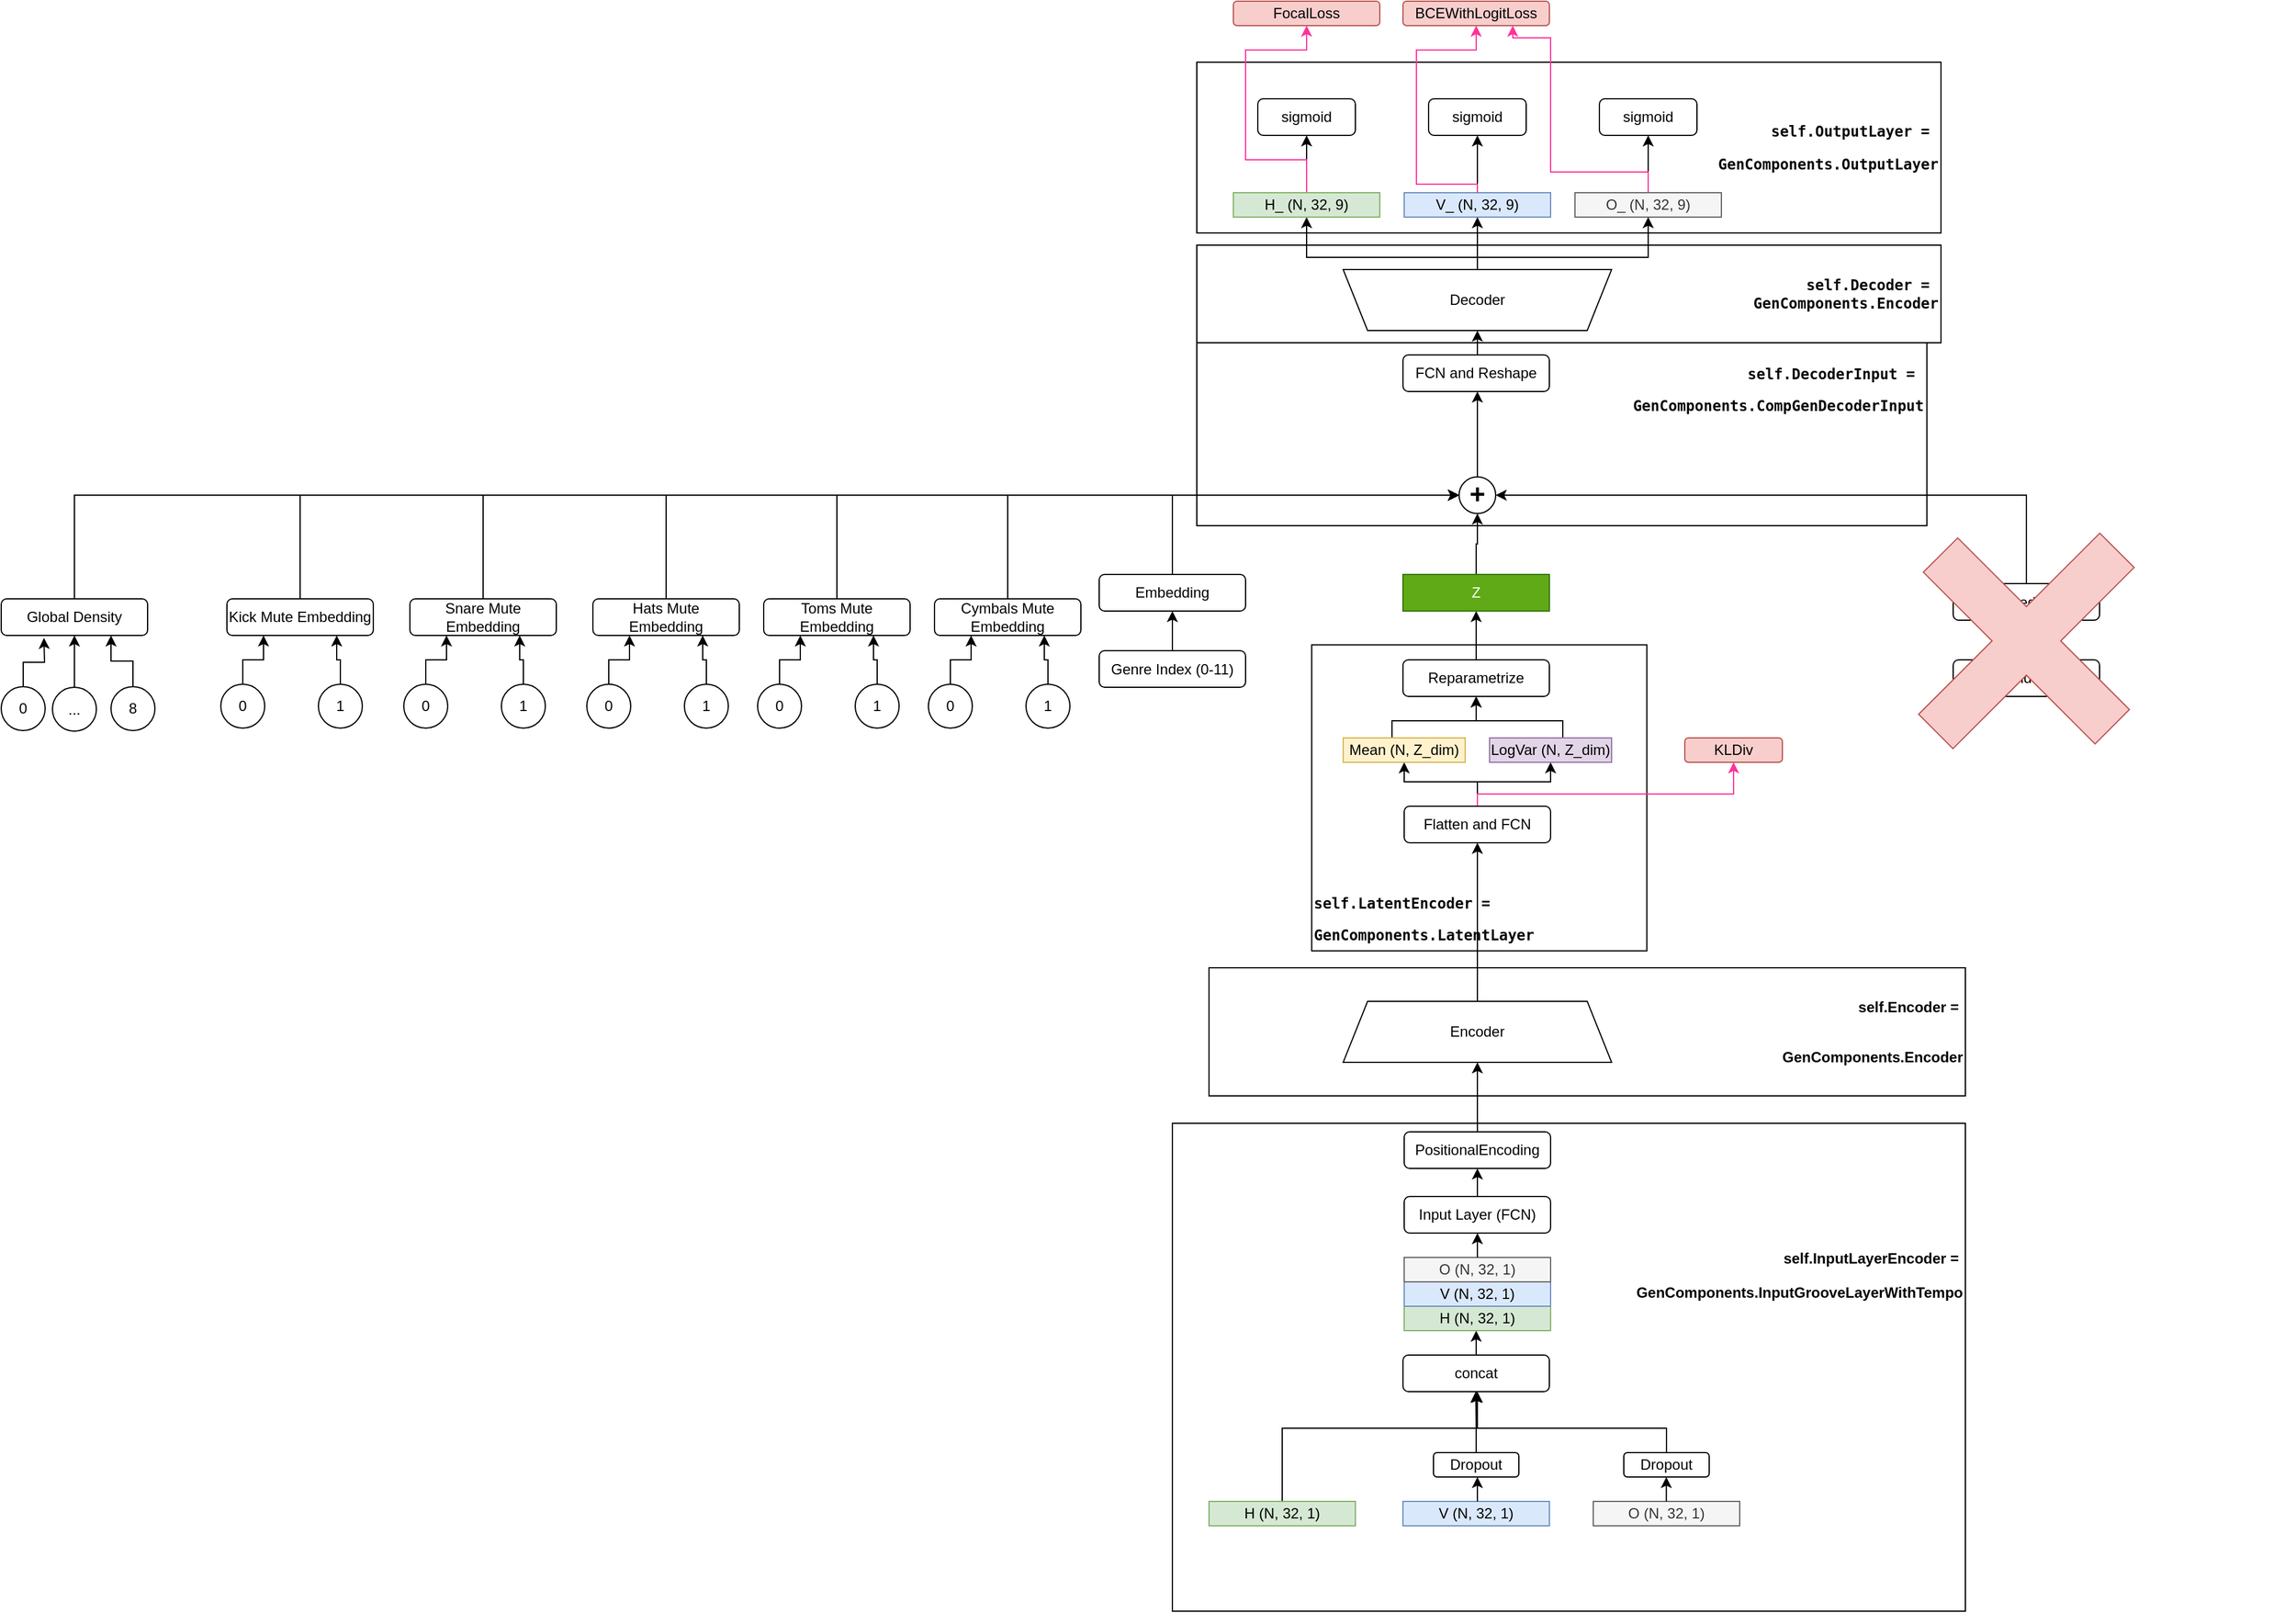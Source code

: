 <mxfile version="21.6.1" type="device">
  <diagram name="Page-1" id="NQa1cD9yoGFF-2M4kGZS">
    <mxGraphModel dx="2284" dy="1905" grid="1" gridSize="10" guides="1" tooltips="1" connect="1" arrows="1" fold="1" page="1" pageScale="1" pageWidth="850" pageHeight="1100" math="0" shadow="0">
      <root>
        <mxCell id="0" />
        <mxCell id="1" parent="0" />
        <mxCell id="DQ1VLmd9Tk6c67iTof-k-62" value="&lt;pre style=&quot;border-color: var(--border-color); color: rgb(8, 8, 8); font-style: normal; font-variant-ligatures: normal; font-variant-caps: normal; font-weight: 700; letter-spacing: normal; orphans: 2; text-indent: 0px; text-transform: none; widows: 2; word-spacing: 0px; -webkit-text-stroke-width: 0px; background-color: rgb(255, 255, 255); text-decoration-thickness: initial; text-decoration-style: initial; text-decoration-color: initial; font-family: &amp;quot;JetBrains Mono&amp;quot;, monospace;&quot;&gt;&lt;div style=&quot;&quot;&gt;&lt;pre style=&quot;font-family: &amp;quot;JetBrains Mono&amp;quot;, monospace;&quot;&gt;&lt;font style=&quot;font-size: 12px;&quot;&gt;self.Decoder = &lt;br&gt;GenComponents.Encoder&lt;/font&gt;&lt;/pre&gt;&lt;/div&gt;&lt;/pre&gt;" style="rounded=0;whiteSpace=wrap;html=1;container=0;align=right;" parent="1" vertex="1">
          <mxGeometry x="660" y="190" width="610" height="80" as="geometry" />
        </mxCell>
        <mxCell id="DQ1VLmd9Tk6c67iTof-k-55" value="" style="group" parent="1" vertex="1" connectable="0">
          <mxGeometry x="660" y="270" width="610" height="150" as="geometry" />
        </mxCell>
        <mxCell id="DQ1VLmd9Tk6c67iTof-k-52" value="&lt;pre style=&quot;border-color: var(--border-color); color: rgb(8, 8, 8); font-size: 22px; font-weight: 700; background-color: rgb(255, 255, 255); font-family: &amp;quot;JetBrains Mono&amp;quot;, monospace;&quot;&gt;&lt;div style=&quot;&quot;&gt;&lt;span style=&quot;font-size: 12px; white-space: normal;&quot;&gt;self.DecoderInput =&amp;nbsp;&lt;/span&gt;&lt;/div&gt;&lt;font style=&quot;border-color: var(--border-color); font-size: 12px;&quot;&gt;GenComponents.CompGenDecoderInput&lt;br&gt;&lt;br&gt;&lt;br&gt;&lt;br&gt;&lt;/font&gt;&lt;/pre&gt;" style="rounded=0;whiteSpace=wrap;html=1;container=0;align=right;" parent="DQ1VLmd9Tk6c67iTof-k-55" vertex="1">
          <mxGeometry width="598.43" height="150" as="geometry" />
        </mxCell>
        <mxCell id="DQ1VLmd9Tk6c67iTof-k-64" value="&lt;pre style=&quot;border-color: var(--border-color); color: rgb(8, 8, 8); font-style: normal; font-variant-ligatures: normal; font-variant-caps: normal; font-weight: 700; letter-spacing: normal; orphans: 2; text-indent: 0px; text-transform: none; widows: 2; word-spacing: 0px; -webkit-text-stroke-width: 0px; background-color: rgb(255, 255, 255); text-decoration-thickness: initial; text-decoration-style: initial; text-decoration-color: initial; font-family: &amp;quot;JetBrains Mono&amp;quot;, monospace;&quot;&gt;&lt;div style=&quot;&quot;&gt;&lt;pre style=&quot;font-family: &amp;quot;JetBrains Mono&amp;quot;, monospace;&quot;&gt;&lt;div&gt;&lt;pre style=&quot;font-family: &amp;quot;JetBrains Mono&amp;quot;, monospace;&quot;&gt;self.OutputLayer = &lt;/pre&gt;&lt;pre style=&quot;font-family: &amp;quot;JetBrains Mono&amp;quot;, monospace;&quot;&gt;GenComponents.OutputLayer&lt;/pre&gt;&lt;/div&gt;&lt;/pre&gt;&lt;/div&gt;&lt;/pre&gt;" style="rounded=0;whiteSpace=wrap;html=1;container=0;align=right;" parent="DQ1VLmd9Tk6c67iTof-k-55" vertex="1">
          <mxGeometry y="-230" width="610" height="140" as="geometry" />
        </mxCell>
        <mxCell id="9NLI2FXHOWeacPtvEP_5-5" style="edgeStyle=orthogonalEdgeStyle;rounded=0;orthogonalLoop=1;jettySize=auto;html=1;" parent="DQ1VLmd9Tk6c67iTof-k-55" source="9NLI2FXHOWeacPtvEP_5-2" edge="1">
          <mxGeometry relative="1" as="geometry">
            <mxPoint x="230" y="40.0" as="targetPoint" />
          </mxGeometry>
        </mxCell>
        <mxCell id="9NLI2FXHOWeacPtvEP_5-2" value="&lt;font style=&quot;font-size: 22px;&quot;&gt;&lt;b&gt;+&lt;/b&gt;&lt;/font&gt;" style="ellipse;whiteSpace=wrap;html=1;aspect=fixed;" parent="DQ1VLmd9Tk6c67iTof-k-55" vertex="1">
          <mxGeometry x="215" y="110" width="30" height="30" as="geometry" />
        </mxCell>
        <mxCell id="DQ1VLmd9Tk6c67iTof-k-49" value="" style="group" parent="1" vertex="1" connectable="0">
          <mxGeometry x="754.2" y="570" width="305.8" height="230" as="geometry" />
        </mxCell>
        <mxCell id="DQ1VLmd9Tk6c67iTof-k-47" value="" style="group" parent="DQ1VLmd9Tk6c67iTof-k-49" vertex="1" connectable="0">
          <mxGeometry y="-52.273" width="280.0" height="250.909" as="geometry" />
        </mxCell>
        <mxCell id="DQ1VLmd9Tk6c67iTof-k-44" value="&lt;pre style=&quot;border-color: var(--border-color); color: rgb(8, 8, 8); font-size: 22px; font-weight: 700; background-color: rgb(255, 255, 255); font-family: &amp;quot;JetBrains Mono&amp;quot;, monospace;&quot;&gt;&lt;font style=&quot;border-color: var(--border-color); font-size: 12px;&quot;&gt;&lt;br&gt;&lt;/font&gt;&lt;/pre&gt;&lt;pre style=&quot;border-color: var(--border-color); color: rgb(8, 8, 8); font-size: 22px; font-weight: 700; background-color: rgb(255, 255, 255); font-family: &amp;quot;JetBrains Mono&amp;quot;, monospace;&quot;&gt;&lt;font style=&quot;border-color: var(--border-color); font-size: 12px;&quot;&gt;&lt;br&gt;&lt;/font&gt;&lt;/pre&gt;&lt;pre style=&quot;border-color: var(--border-color); color: rgb(8, 8, 8); font-size: 22px; font-weight: 700; background-color: rgb(255, 255, 255); font-family: &amp;quot;JetBrains Mono&amp;quot;, monospace;&quot;&gt;&lt;font style=&quot;border-color: var(--border-color); font-size: 12px;&quot;&gt;&lt;br&gt;&lt;/font&gt;&lt;/pre&gt;&lt;pre style=&quot;border-color: var(--border-color); color: rgb(8, 8, 8); font-size: 22px; font-weight: 700; background-color: rgb(255, 255, 255); font-family: &amp;quot;JetBrains Mono&amp;quot;, monospace;&quot;&gt;&lt;font style=&quot;border-color: var(--border-color); font-size: 12px;&quot;&gt;&lt;br&gt;&lt;/font&gt;&lt;/pre&gt;&lt;pre style=&quot;border-color: var(--border-color); color: rgb(8, 8, 8); font-size: 22px; font-weight: 700; background-color: rgb(255, 255, 255); font-family: &amp;quot;JetBrains Mono&amp;quot;, monospace;&quot;&gt;&lt;font style=&quot;border-color: var(--border-color); font-size: 12px;&quot;&gt;self.LatentEncoder = &lt;br style=&quot;border-color: var(--border-color);&quot;&gt;GenComponents.LatentLayer&lt;/font&gt;&lt;/pre&gt;" style="rounded=0;whiteSpace=wrap;html=1;container=0;align=left;" parent="DQ1VLmd9Tk6c67iTof-k-47" vertex="1">
          <mxGeometry width="274.689" height="250.909" as="geometry" />
        </mxCell>
        <mxCell id="DQ1VLmd9Tk6c67iTof-k-18" value="" style="group" parent="1" vertex="1" connectable="0">
          <mxGeometry x="670" y="782.5" width="890" height="105" as="geometry" />
        </mxCell>
        <mxCell id="DQ1VLmd9Tk6c67iTof-k-27" value="" style="group" parent="DQ1VLmd9Tk6c67iTof-k-18" vertex="1" connectable="0">
          <mxGeometry width="620" height="105" as="geometry" />
        </mxCell>
        <mxCell id="DQ1VLmd9Tk6c67iTof-k-19" value="&lt;pre style=&quot;border-color: var(--border-color); font-weight: 700;&quot;&gt;&lt;font style=&quot;border-color: var(--border-color);&quot; face=&quot;Helvetica&quot;&gt;self.Encoder = &lt;br style=&quot;border-color: var(--border-color);&quot;&gt;&lt;br style=&quot;border-color: var(--border-color);&quot;&gt;&lt;/font&gt;&lt;/pre&gt;&lt;pre style=&quot;border-color: var(--border-color); font-weight: 700;&quot;&gt;&lt;font style=&quot;border-color: var(--border-color);&quot; face=&quot;Helvetica&quot;&gt;GenComponents.Encoder&lt;/font&gt;&lt;/pre&gt;" style="rounded=0;whiteSpace=wrap;html=1;align=right;" parent="DQ1VLmd9Tk6c67iTof-k-27" vertex="1">
          <mxGeometry width="620" height="105" as="geometry" />
        </mxCell>
        <mxCell id="DQ1VLmd9Tk6c67iTof-k-8" value="" style="group" parent="1" vertex="1" connectable="0">
          <mxGeometry x="640" y="910" width="650" height="400" as="geometry" />
        </mxCell>
        <mxCell id="DQ1VLmd9Tk6c67iTof-k-9" value="&lt;pre style=&quot;border-color: var(--border-color); font-size: 24px; font-weight: 700;&quot;&gt;&lt;font style=&quot;border-color: var(--border-color); font-size: 12px;&quot; face=&quot;Helvetica&quot;&gt;self.InputLayerEncoder = &lt;br style=&quot;border-color: var(--border-color);&quot;&gt;GenComponents.InputGrooveLayerWithTempo&lt;/font&gt;&lt;/pre&gt;&lt;pre style=&quot;border-color: var(--border-color); font-size: 24px; font-weight: 700;&quot;&gt;&lt;font style=&quot;border-color: var(--border-color); font-size: 12px;&quot; face=&quot;Helvetica&quot;&gt;&lt;br&gt;&lt;/font&gt;&lt;/pre&gt;&lt;pre style=&quot;border-color: var(--border-color); font-size: 24px; font-weight: 700;&quot;&gt;&lt;font style=&quot;border-color: var(--border-color); font-size: 12px;&quot; face=&quot;Helvetica&quot;&gt;&lt;br&gt;&lt;/font&gt;&lt;/pre&gt;&lt;pre style=&quot;border-color: var(--border-color); font-size: 24px; font-weight: 700;&quot;&gt;&lt;font style=&quot;border-color: var(--border-color); font-size: 12px;&quot; face=&quot;Helvetica&quot;&gt;&lt;br&gt;&lt;/font&gt;&lt;/pre&gt;" style="rounded=0;whiteSpace=wrap;html=1;align=right;" parent="DQ1VLmd9Tk6c67iTof-k-8" vertex="1">
          <mxGeometry width="650" height="400" as="geometry" />
        </mxCell>
        <mxCell id="9zeXcT7h1Ww5CdjPzbvc-38" style="edgeStyle=orthogonalEdgeStyle;rounded=0;orthogonalLoop=1;jettySize=auto;html=1;exitX=0.5;exitY=0;exitDx=0;exitDy=0;entryX=0.5;entryY=1;entryDx=0;entryDy=0;" parent="1" source="9zeXcT7h1Ww5CdjPzbvc-1" target="9zeXcT7h1Ww5CdjPzbvc-37" edge="1">
          <mxGeometry relative="1" as="geometry" />
        </mxCell>
        <mxCell id="9zeXcT7h1Ww5CdjPzbvc-1" value="Encoder" style="shape=trapezoid;perimeter=trapezoidPerimeter;whiteSpace=wrap;html=1;fixedSize=1;" parent="1" vertex="1">
          <mxGeometry x="780" y="810" width="220" height="50" as="geometry" />
        </mxCell>
        <mxCell id="9zeXcT7h1Ww5CdjPzbvc-16" value="" style="group" parent="1" vertex="1" connectable="0">
          <mxGeometry x="829" y="1180" width="120" height="60" as="geometry" />
        </mxCell>
        <mxCell id="9zeXcT7h1Ww5CdjPzbvc-3" value="V (N, 32, 1)" style="rounded=0;whiteSpace=wrap;html=1;fillColor=#dae8fc;strokeColor=#6c8ebf;" parent="9zeXcT7h1Ww5CdjPzbvc-16" vertex="1">
          <mxGeometry y="40" width="120" height="20" as="geometry" />
        </mxCell>
        <mxCell id="9zeXcT7h1Ww5CdjPzbvc-7" style="edgeStyle=orthogonalEdgeStyle;rounded=0;orthogonalLoop=1;jettySize=auto;html=1;exitX=0.5;exitY=1;exitDx=0;exitDy=0;" parent="9zeXcT7h1Ww5CdjPzbvc-16" source="9zeXcT7h1Ww5CdjPzbvc-3" target="9zeXcT7h1Ww5CdjPzbvc-3" edge="1">
          <mxGeometry relative="1" as="geometry" />
        </mxCell>
        <mxCell id="9zeXcT7h1Ww5CdjPzbvc-26" style="edgeStyle=orthogonalEdgeStyle;rounded=0;orthogonalLoop=1;jettySize=auto;html=1;exitX=0.5;exitY=0;exitDx=0;exitDy=0;" parent="9zeXcT7h1Ww5CdjPzbvc-16" source="9zeXcT7h1Ww5CdjPzbvc-8" edge="1">
          <mxGeometry relative="1" as="geometry">
            <mxPoint x="59.652" y="-50" as="targetPoint" />
          </mxGeometry>
        </mxCell>
        <mxCell id="9zeXcT7h1Ww5CdjPzbvc-8" value="Dropout" style="rounded=1;whiteSpace=wrap;html=1;" parent="9zeXcT7h1Ww5CdjPzbvc-16" vertex="1">
          <mxGeometry x="25" width="70" height="20" as="geometry" />
        </mxCell>
        <mxCell id="9zeXcT7h1Ww5CdjPzbvc-13" value="" style="endArrow=classic;html=1;rounded=0;entryX=0.5;entryY=1;entryDx=0;entryDy=0;" parent="9zeXcT7h1Ww5CdjPzbvc-16" edge="1">
          <mxGeometry width="50" height="50" relative="1" as="geometry">
            <mxPoint x="61" y="40" as="sourcePoint" />
            <mxPoint x="61" y="20" as="targetPoint" />
          </mxGeometry>
        </mxCell>
        <mxCell id="9zeXcT7h1Ww5CdjPzbvc-17" value="" style="group" parent="1" vertex="1" connectable="0">
          <mxGeometry x="985" y="1180" width="120" height="60" as="geometry" />
        </mxCell>
        <mxCell id="9zeXcT7h1Ww5CdjPzbvc-4" value="O (N, 32, 1)" style="rounded=0;whiteSpace=wrap;html=1;fillColor=#f5f5f5;fontColor=#333333;strokeColor=#666666;" parent="9zeXcT7h1Ww5CdjPzbvc-17" vertex="1">
          <mxGeometry y="40" width="120" height="20" as="geometry" />
        </mxCell>
        <mxCell id="9zeXcT7h1Ww5CdjPzbvc-27" style="edgeStyle=orthogonalEdgeStyle;rounded=0;orthogonalLoop=1;jettySize=auto;html=1;" parent="9zeXcT7h1Ww5CdjPzbvc-17" source="9zeXcT7h1Ww5CdjPzbvc-9" edge="1">
          <mxGeometry relative="1" as="geometry">
            <mxPoint x="-95" y="-50" as="targetPoint" />
            <Array as="points">
              <mxPoint x="60" y="-20" />
              <mxPoint x="-95" y="-20" />
            </Array>
          </mxGeometry>
        </mxCell>
        <mxCell id="9zeXcT7h1Ww5CdjPzbvc-9" value="Dropout" style="rounded=1;whiteSpace=wrap;html=1;" parent="9zeXcT7h1Ww5CdjPzbvc-17" vertex="1">
          <mxGeometry x="25" width="70" height="20" as="geometry" />
        </mxCell>
        <mxCell id="9zeXcT7h1Ww5CdjPzbvc-14" value="" style="endArrow=classic;html=1;rounded=0;entryX=0.5;entryY=1;entryDx=0;entryDy=0;" parent="9zeXcT7h1Ww5CdjPzbvc-17" edge="1">
          <mxGeometry width="50" height="50" relative="1" as="geometry">
            <mxPoint x="59.86" y="40" as="sourcePoint" />
            <mxPoint x="59.86" y="20" as="targetPoint" />
          </mxGeometry>
        </mxCell>
        <mxCell id="9zeXcT7h1Ww5CdjPzbvc-32" style="edgeStyle=orthogonalEdgeStyle;rounded=0;orthogonalLoop=1;jettySize=auto;html=1;" parent="1" source="9zeXcT7h1Ww5CdjPzbvc-23" edge="1">
          <mxGeometry relative="1" as="geometry">
            <mxPoint x="889" y="1080" as="targetPoint" />
          </mxGeometry>
        </mxCell>
        <mxCell id="9zeXcT7h1Ww5CdjPzbvc-23" value="concat" style="rounded=1;whiteSpace=wrap;html=1;" parent="1" vertex="1">
          <mxGeometry x="829" y="1100" width="120" height="30" as="geometry" />
        </mxCell>
        <mxCell id="9zeXcT7h1Ww5CdjPzbvc-25" style="edgeStyle=orthogonalEdgeStyle;rounded=0;orthogonalLoop=1;jettySize=auto;html=1;entryX=0.5;entryY=1;entryDx=0;entryDy=0;exitX=0.5;exitY=0;exitDx=0;exitDy=0;" parent="1" source="9zeXcT7h1Ww5CdjPzbvc-2" target="9zeXcT7h1Ww5CdjPzbvc-23" edge="1">
          <mxGeometry relative="1" as="geometry">
            <Array as="points">
              <mxPoint x="730" y="1160" />
              <mxPoint x="889" y="1160" />
            </Array>
            <mxPoint x="730" y="1200" as="sourcePoint" />
          </mxGeometry>
        </mxCell>
        <mxCell id="9zeXcT7h1Ww5CdjPzbvc-31" value="" style="group" parent="1" vertex="1" connectable="0">
          <mxGeometry x="830" y="1020" width="120" height="60" as="geometry" />
        </mxCell>
        <mxCell id="9zeXcT7h1Ww5CdjPzbvc-75" value="" style="group" parent="9zeXcT7h1Ww5CdjPzbvc-31" vertex="1" connectable="0">
          <mxGeometry width="120" height="60" as="geometry" />
        </mxCell>
        <mxCell id="9zeXcT7h1Ww5CdjPzbvc-28" value="H (N, 32, 1)" style="rounded=0;whiteSpace=wrap;html=1;fillColor=#d5e8d4;strokeColor=#82b366;" parent="9zeXcT7h1Ww5CdjPzbvc-75" vertex="1">
          <mxGeometry y="40" width="120" height="20" as="geometry" />
        </mxCell>
        <mxCell id="9zeXcT7h1Ww5CdjPzbvc-29" value="V (N, 32, 1)" style="rounded=0;whiteSpace=wrap;html=1;fillColor=#dae8fc;strokeColor=#6c8ebf;" parent="9zeXcT7h1Ww5CdjPzbvc-75" vertex="1">
          <mxGeometry y="20" width="120" height="20" as="geometry" />
        </mxCell>
        <mxCell id="9zeXcT7h1Ww5CdjPzbvc-30" value="O (N, 32, 1)" style="rounded=0;whiteSpace=wrap;html=1;fillColor=#f5f5f5;fontColor=#333333;strokeColor=#666666;" parent="9zeXcT7h1Ww5CdjPzbvc-75" vertex="1">
          <mxGeometry width="120" height="20" as="geometry" />
        </mxCell>
        <mxCell id="rTMyLlt5xqiZMyr0EFMd-11" style="edgeStyle=orthogonalEdgeStyle;shape=connector;rounded=0;orthogonalLoop=1;jettySize=auto;html=1;entryX=0.5;entryY=1;entryDx=0;entryDy=0;labelBackgroundColor=default;strokeColor=default;fontFamily=Helvetica;fontSize=11;fontColor=default;endArrow=classic;" parent="1" source="9zeXcT7h1Ww5CdjPzbvc-33" target="DQ1VLmd9Tk6c67iTof-k-1" edge="1">
          <mxGeometry relative="1" as="geometry" />
        </mxCell>
        <mxCell id="9zeXcT7h1Ww5CdjPzbvc-33" value="Input Layer (FCN)" style="rounded=1;whiteSpace=wrap;html=1;" parent="1" vertex="1">
          <mxGeometry x="830" y="970" width="120" height="30" as="geometry" />
        </mxCell>
        <mxCell id="9zeXcT7h1Ww5CdjPzbvc-35" style="edgeStyle=orthogonalEdgeStyle;rounded=0;orthogonalLoop=1;jettySize=auto;html=1;entryX=0.5;entryY=1;entryDx=0;entryDy=0;" parent="1" source="9zeXcT7h1Ww5CdjPzbvc-30" target="9zeXcT7h1Ww5CdjPzbvc-33" edge="1">
          <mxGeometry relative="1" as="geometry">
            <Array as="points">
              <mxPoint x="890" y="1010" />
              <mxPoint x="890" y="1010" />
            </Array>
          </mxGeometry>
        </mxCell>
        <mxCell id="9zeXcT7h1Ww5CdjPzbvc-42" style="edgeStyle=orthogonalEdgeStyle;rounded=0;orthogonalLoop=1;jettySize=auto;html=1;entryX=0.5;entryY=1;entryDx=0;entryDy=0;" parent="1" source="9zeXcT7h1Ww5CdjPzbvc-37" target="9zeXcT7h1Ww5CdjPzbvc-41" edge="1">
          <mxGeometry relative="1" as="geometry" />
        </mxCell>
        <mxCell id="9zeXcT7h1Ww5CdjPzbvc-44" style="edgeStyle=orthogonalEdgeStyle;rounded=0;orthogonalLoop=1;jettySize=auto;html=1;entryX=0.5;entryY=1;entryDx=0;entryDy=0;" parent="1" source="9zeXcT7h1Ww5CdjPzbvc-37" target="9zeXcT7h1Ww5CdjPzbvc-43" edge="1">
          <mxGeometry relative="1" as="geometry" />
        </mxCell>
        <mxCell id="ZVySOKYS1OYlLSNdd-Se-39" style="edgeStyle=orthogonalEdgeStyle;shape=connector;rounded=0;orthogonalLoop=1;jettySize=auto;html=1;entryX=0.5;entryY=1;entryDx=0;entryDy=0;labelBackgroundColor=default;strokeColor=#FF3399;fontFamily=Helvetica;fontSize=11;fontColor=default;endArrow=classic;" parent="1" source="9zeXcT7h1Ww5CdjPzbvc-37" target="ZVySOKYS1OYlLSNdd-Se-38" edge="1">
          <mxGeometry relative="1" as="geometry">
            <Array as="points">
              <mxPoint x="890" y="640" />
            </Array>
          </mxGeometry>
        </mxCell>
        <mxCell id="9zeXcT7h1Ww5CdjPzbvc-37" value="Flatten and FCN" style="rounded=1;whiteSpace=wrap;html=1;" parent="1" vertex="1">
          <mxGeometry x="830" y="650" width="120" height="30" as="geometry" />
        </mxCell>
        <mxCell id="9zeXcT7h1Ww5CdjPzbvc-46" style="edgeStyle=orthogonalEdgeStyle;rounded=0;orthogonalLoop=1;jettySize=auto;html=1;entryX=0.5;entryY=1;entryDx=0;entryDy=0;" parent="1" source="9zeXcT7h1Ww5CdjPzbvc-41" target="9zeXcT7h1Ww5CdjPzbvc-45" edge="1">
          <mxGeometry relative="1" as="geometry">
            <Array as="points">
              <mxPoint x="820" y="580" />
              <mxPoint x="889" y="580" />
            </Array>
          </mxGeometry>
        </mxCell>
        <mxCell id="9zeXcT7h1Ww5CdjPzbvc-41" value="Mean (N, Z_dim)" style="rounded=0;whiteSpace=wrap;html=1;fillColor=#fff2cc;strokeColor=#d6b656;" parent="1" vertex="1">
          <mxGeometry x="780" y="594" width="100" height="20" as="geometry" />
        </mxCell>
        <mxCell id="9zeXcT7h1Ww5CdjPzbvc-47" style="edgeStyle=orthogonalEdgeStyle;rounded=0;orthogonalLoop=1;jettySize=auto;html=1;entryX=0.5;entryY=1;entryDx=0;entryDy=0;" parent="1" source="9zeXcT7h1Ww5CdjPzbvc-43" target="9zeXcT7h1Ww5CdjPzbvc-45" edge="1">
          <mxGeometry relative="1" as="geometry">
            <Array as="points">
              <mxPoint x="960" y="580" />
              <mxPoint x="889" y="580" />
            </Array>
          </mxGeometry>
        </mxCell>
        <mxCell id="9zeXcT7h1Ww5CdjPzbvc-43" value="LogVar (N, Z_dim)" style="rounded=0;whiteSpace=wrap;html=1;fillColor=#e1d5e7;strokeColor=#9673a6;" parent="1" vertex="1">
          <mxGeometry x="900" y="594" width="100" height="20" as="geometry" />
        </mxCell>
        <mxCell id="9zeXcT7h1Ww5CdjPzbvc-49" style="edgeStyle=orthogonalEdgeStyle;rounded=0;orthogonalLoop=1;jettySize=auto;html=1;exitX=0.5;exitY=0;exitDx=0;exitDy=0;entryX=0.5;entryY=1;entryDx=0;entryDy=0;" parent="1" source="9zeXcT7h1Ww5CdjPzbvc-45" target="9zeXcT7h1Ww5CdjPzbvc-48" edge="1">
          <mxGeometry relative="1" as="geometry" />
        </mxCell>
        <mxCell id="9zeXcT7h1Ww5CdjPzbvc-45" value="Reparametrize" style="rounded=1;whiteSpace=wrap;html=1;" parent="1" vertex="1">
          <mxGeometry x="829" y="530" width="120" height="30" as="geometry" />
        </mxCell>
        <mxCell id="9zeXcT7h1Ww5CdjPzbvc-51" style="edgeStyle=orthogonalEdgeStyle;rounded=0;orthogonalLoop=1;jettySize=auto;html=1;entryX=0.5;entryY=1;entryDx=0;entryDy=0;" parent="1" source="9zeXcT7h1Ww5CdjPzbvc-48" target="9NLI2FXHOWeacPtvEP_5-2" edge="1">
          <mxGeometry relative="1" as="geometry" />
        </mxCell>
        <mxCell id="9zeXcT7h1Ww5CdjPzbvc-48" value="Z" style="rounded=0;whiteSpace=wrap;html=1;fillColor=#60a917;strokeColor=#2D7600;fontColor=#ffffff;" parent="1" vertex="1">
          <mxGeometry x="829" y="460" width="120" height="30" as="geometry" />
        </mxCell>
        <mxCell id="9zeXcT7h1Ww5CdjPzbvc-73" style="edgeStyle=orthogonalEdgeStyle;rounded=0;orthogonalLoop=1;jettySize=auto;html=1;exitX=0.5;exitY=0;exitDx=0;exitDy=0;entryX=0.5;entryY=0;entryDx=0;entryDy=0;" parent="1" source="9zeXcT7h1Ww5CdjPzbvc-50" target="9zeXcT7h1Ww5CdjPzbvc-71" edge="1">
          <mxGeometry relative="1" as="geometry" />
        </mxCell>
        <mxCell id="9zeXcT7h1Ww5CdjPzbvc-50" value="FCN and Reshape" style="rounded=1;whiteSpace=wrap;html=1;" parent="1" vertex="1">
          <mxGeometry x="829" y="280" width="120" height="30" as="geometry" />
        </mxCell>
        <mxCell id="9zeXcT7h1Ww5CdjPzbvc-74" value="" style="group" parent="1" vertex="1" connectable="0">
          <mxGeometry x="780" y="210" width="220" height="50" as="geometry" />
        </mxCell>
        <mxCell id="9zeXcT7h1Ww5CdjPzbvc-71" value="" style="shape=trapezoid;perimeter=trapezoidPerimeter;whiteSpace=wrap;html=1;fixedSize=1;rotation=-180;" parent="9zeXcT7h1Ww5CdjPzbvc-74" vertex="1">
          <mxGeometry width="220" height="50" as="geometry" />
        </mxCell>
        <mxCell id="9zeXcT7h1Ww5CdjPzbvc-72" value="Decoder" style="text;html=1;strokeColor=none;fillColor=none;align=center;verticalAlign=middle;whiteSpace=wrap;rounded=0;" parent="9zeXcT7h1Ww5CdjPzbvc-74" vertex="1">
          <mxGeometry x="80" y="10" width="60" height="30" as="geometry" />
        </mxCell>
        <mxCell id="9zeXcT7h1Ww5CdjPzbvc-86" value="" style="group" parent="1" vertex="1" connectable="0">
          <mxGeometry x="690" y="310" width="683.04" height="60" as="geometry" />
        </mxCell>
        <mxCell id="9zeXcT7h1Ww5CdjPzbvc-85" value="O_ (N, 32, 9)" style="rounded=0;whiteSpace=wrap;html=1;fillColor=#f5f5f5;fontColor=#333333;strokeColor=#666666;container=0;" parent="9zeXcT7h1Ww5CdjPzbvc-86" vertex="1">
          <mxGeometry x="280" y="-163" width="120" height="20" as="geometry" />
        </mxCell>
        <mxCell id="9zeXcT7h1Ww5CdjPzbvc-84" value="V_ (N, 32, 9)" style="rounded=0;whiteSpace=wrap;html=1;fillColor=#dae8fc;strokeColor=#6c8ebf;container=0;" parent="9zeXcT7h1Ww5CdjPzbvc-86" vertex="1">
          <mxGeometry x="140" y="-163" width="120" height="20" as="geometry" />
        </mxCell>
        <mxCell id="9zeXcT7h1Ww5CdjPzbvc-88" style="edgeStyle=orthogonalEdgeStyle;rounded=0;orthogonalLoop=1;jettySize=auto;html=1;entryX=0.5;entryY=1;entryDx=0;entryDy=0;" parent="1" source="9zeXcT7h1Ww5CdjPzbvc-71" target="9zeXcT7h1Ww5CdjPzbvc-84" edge="1">
          <mxGeometry relative="1" as="geometry" />
        </mxCell>
        <mxCell id="9zeXcT7h1Ww5CdjPzbvc-89" style="edgeStyle=orthogonalEdgeStyle;rounded=0;orthogonalLoop=1;jettySize=auto;html=1;entryX=0.5;entryY=1;entryDx=0;entryDy=0;" parent="1" source="9zeXcT7h1Ww5CdjPzbvc-71" target="9zeXcT7h1Ww5CdjPzbvc-85" edge="1">
          <mxGeometry relative="1" as="geometry">
            <Array as="points">
              <mxPoint x="890" y="200" />
              <mxPoint x="1030" y="200" />
            </Array>
          </mxGeometry>
        </mxCell>
        <mxCell id="9zeXcT7h1Ww5CdjPzbvc-90" style="edgeStyle=orthogonalEdgeStyle;rounded=0;orthogonalLoop=1;jettySize=auto;html=1;entryX=0.5;entryY=1;entryDx=0;entryDy=0;" parent="1" source="9zeXcT7h1Ww5CdjPzbvc-71" target="DQ1VLmd9Tk6c67iTof-k-58" edge="1">
          <mxGeometry relative="1" as="geometry">
            <Array as="points">
              <mxPoint x="890" y="200" />
              <mxPoint x="750" y="200" />
            </Array>
            <mxPoint x="750" y="180" as="targetPoint" />
          </mxGeometry>
        </mxCell>
        <mxCell id="9zeXcT7h1Ww5CdjPzbvc-2" value="H (N, 32, 1)" style="rounded=0;whiteSpace=wrap;html=1;fillColor=#d5e8d4;strokeColor=#82b366;" parent="1" vertex="1">
          <mxGeometry x="670" y="1220" width="120" height="20" as="geometry" />
        </mxCell>
        <mxCell id="ZVySOKYS1OYlLSNdd-Se-2" value="sigmoid" style="rounded=1;whiteSpace=wrap;html=1;" parent="1" vertex="1">
          <mxGeometry x="710" y="70" width="80" height="30" as="geometry" />
        </mxCell>
        <mxCell id="ZVySOKYS1OYlLSNdd-Se-3" style="edgeStyle=orthogonalEdgeStyle;rounded=0;orthogonalLoop=1;jettySize=auto;html=1;entryX=0.5;entryY=1;entryDx=0;entryDy=0;" parent="1" source="DQ1VLmd9Tk6c67iTof-k-58" edge="1">
          <mxGeometry relative="1" as="geometry">
            <mxPoint x="750" y="160" as="sourcePoint" />
            <mxPoint x="750" y="100" as="targetPoint" />
          </mxGeometry>
        </mxCell>
        <mxCell id="ZVySOKYS1OYlLSNdd-Se-4" value="sigmoid" style="rounded=1;whiteSpace=wrap;html=1;" parent="1" vertex="1">
          <mxGeometry x="850" y="70" width="80" height="30" as="geometry" />
        </mxCell>
        <mxCell id="ZVySOKYS1OYlLSNdd-Se-5" value="sigmoid" style="rounded=1;whiteSpace=wrap;html=1;" parent="1" vertex="1">
          <mxGeometry x="990" y="70" width="80" height="30" as="geometry" />
        </mxCell>
        <mxCell id="ZVySOKYS1OYlLSNdd-Se-6" style="edgeStyle=orthogonalEdgeStyle;rounded=0;orthogonalLoop=1;jettySize=auto;html=1;" parent="1" source="9zeXcT7h1Ww5CdjPzbvc-84" target="ZVySOKYS1OYlLSNdd-Se-4" edge="1">
          <mxGeometry relative="1" as="geometry" />
        </mxCell>
        <mxCell id="ZVySOKYS1OYlLSNdd-Se-7" style="edgeStyle=orthogonalEdgeStyle;rounded=0;orthogonalLoop=1;jettySize=auto;html=1;entryX=0.5;entryY=1;entryDx=0;entryDy=0;" parent="1" source="9zeXcT7h1Ww5CdjPzbvc-85" target="ZVySOKYS1OYlLSNdd-Se-5" edge="1">
          <mxGeometry relative="1" as="geometry" />
        </mxCell>
        <mxCell id="ZVySOKYS1OYlLSNdd-Se-31" value="BCEWithLogitLoss" style="rounded=1;whiteSpace=wrap;html=1;fillColor=#f8cecc;strokeColor=#b85450;" parent="1" vertex="1">
          <mxGeometry x="829" y="-10" width="120" height="20" as="geometry" />
        </mxCell>
        <mxCell id="ZVySOKYS1OYlLSNdd-Se-35" style="edgeStyle=orthogonalEdgeStyle;shape=connector;rounded=0;orthogonalLoop=1;jettySize=auto;html=1;entryX=0.5;entryY=1;entryDx=0;entryDy=0;labelBackgroundColor=default;strokeColor=#FF3399;fontFamily=Helvetica;fontSize=11;fontColor=default;endArrow=classic;exitX=0.5;exitY=0;exitDx=0;exitDy=0;" parent="1" source="9zeXcT7h1Ww5CdjPzbvc-84" target="ZVySOKYS1OYlLSNdd-Se-31" edge="1">
          <mxGeometry relative="1" as="geometry">
            <mxPoint x="890" y="140" as="sourcePoint" />
            <Array as="points">
              <mxPoint x="890" y="140" />
              <mxPoint x="840" y="140" />
              <mxPoint x="840" y="30" />
              <mxPoint x="889" y="30" />
            </Array>
          </mxGeometry>
        </mxCell>
        <mxCell id="ZVySOKYS1OYlLSNdd-Se-37" style="edgeStyle=orthogonalEdgeStyle;shape=connector;rounded=0;orthogonalLoop=1;jettySize=auto;html=1;entryX=0.75;entryY=1;entryDx=0;entryDy=0;labelBackgroundColor=default;strokeColor=#FF3399;fontFamily=Helvetica;fontSize=11;fontColor=default;endArrow=classic;" parent="1" source="9zeXcT7h1Ww5CdjPzbvc-85" target="ZVySOKYS1OYlLSNdd-Se-31" edge="1">
          <mxGeometry relative="1" as="geometry">
            <Array as="points">
              <mxPoint x="1030" y="130" />
              <mxPoint x="950" y="130" />
              <mxPoint x="950" y="20" />
              <mxPoint x="919" y="20" />
            </Array>
          </mxGeometry>
        </mxCell>
        <mxCell id="ZVySOKYS1OYlLSNdd-Se-38" value="KLDiv" style="rounded=1;whiteSpace=wrap;html=1;fillColor=#f8cecc;strokeColor=#b85450;" parent="1" vertex="1">
          <mxGeometry x="1060" y="594" width="80" height="20" as="geometry" />
        </mxCell>
        <mxCell id="DQ1VLmd9Tk6c67iTof-k-4" style="edgeStyle=orthogonalEdgeStyle;rounded=0;orthogonalLoop=1;jettySize=auto;html=1;" parent="1" source="DQ1VLmd9Tk6c67iTof-k-1" target="9zeXcT7h1Ww5CdjPzbvc-1" edge="1">
          <mxGeometry relative="1" as="geometry" />
        </mxCell>
        <mxCell id="DQ1VLmd9Tk6c67iTof-k-1" value="PositionalEncoding" style="rounded=1;whiteSpace=wrap;html=1;" parent="1" vertex="1">
          <mxGeometry x="830" y="917" width="120" height="30" as="geometry" />
        </mxCell>
        <mxCell id="rTMyLlt5xqiZMyr0EFMd-5" style="edgeStyle=orthogonalEdgeStyle;shape=connector;rounded=0;orthogonalLoop=1;jettySize=auto;html=1;labelBackgroundColor=default;strokeColor=#FF3399;fontFamily=Helvetica;fontSize=11;fontColor=default;endArrow=classic;entryX=0.5;entryY=1;entryDx=0;entryDy=0;exitX=0.5;exitY=0;exitDx=0;exitDy=0;" parent="1" source="DQ1VLmd9Tk6c67iTof-k-58" target="rTMyLlt5xqiZMyr0EFMd-3" edge="1">
          <mxGeometry relative="1" as="geometry">
            <Array as="points">
              <mxPoint x="750" y="120" />
              <mxPoint x="700" y="120" />
              <mxPoint x="700" y="30" />
              <mxPoint x="750" y="30" />
            </Array>
          </mxGeometry>
        </mxCell>
        <mxCell id="DQ1VLmd9Tk6c67iTof-k-58" value="H_ (N, 32, 9)" style="rounded=0;whiteSpace=wrap;html=1;fillColor=#d5e8d4;strokeColor=#82b366;container=0;" parent="1" vertex="1">
          <mxGeometry x="690" y="147" width="120" height="20" as="geometry" />
        </mxCell>
        <mxCell id="rTMyLlt5xqiZMyr0EFMd-3" value="FocalLoss" style="rounded=1;whiteSpace=wrap;html=1;fillColor=#f8cecc;strokeColor=#b85450;" parent="1" vertex="1">
          <mxGeometry x="690" y="-10" width="120" height="20" as="geometry" />
        </mxCell>
        <mxCell id="qCvvOq_lEpwjF3tyy16Q-1" value="Genre Index (0-11)" style="rounded=1;whiteSpace=wrap;html=1;" parent="1" vertex="1">
          <mxGeometry x="580" y="522.5" width="120" height="30" as="geometry" />
        </mxCell>
        <mxCell id="9NLI2FXHOWeacPtvEP_5-3" style="edgeStyle=orthogonalEdgeStyle;rounded=0;orthogonalLoop=1;jettySize=auto;html=1;entryX=0;entryY=0.5;entryDx=0;entryDy=0;exitX=0.5;exitY=0;exitDx=0;exitDy=0;" parent="1" source="9zeXcT7h1Ww5CdjPzbvc-52" target="9NLI2FXHOWeacPtvEP_5-2" edge="1">
          <mxGeometry relative="1" as="geometry">
            <Array as="points">
              <mxPoint x="640" y="395" />
            </Array>
          </mxGeometry>
        </mxCell>
        <mxCell id="9zeXcT7h1Ww5CdjPzbvc-52" value="Embedding" style="rounded=1;whiteSpace=wrap;html=1;" parent="1" vertex="1">
          <mxGeometry x="580" y="460" width="120" height="30" as="geometry" />
        </mxCell>
        <mxCell id="qCvvOq_lEpwjF3tyy16Q-3" style="edgeStyle=orthogonalEdgeStyle;rounded=0;orthogonalLoop=1;jettySize=auto;html=1;entryX=0.5;entryY=1;entryDx=0;entryDy=0;" parent="1" source="qCvvOq_lEpwjF3tyy16Q-1" target="9zeXcT7h1Ww5CdjPzbvc-52" edge="1">
          <mxGeometry relative="1" as="geometry" />
        </mxCell>
        <mxCell id="9NLI2FXHOWeacPtvEP_5-53" style="edgeStyle=orthogonalEdgeStyle;rounded=0;orthogonalLoop=1;jettySize=auto;html=1;entryX=0;entryY=0.5;entryDx=0;entryDy=0;" parent="1" source="9NLI2FXHOWeacPtvEP_5-51" target="9NLI2FXHOWeacPtvEP_5-2" edge="1">
          <mxGeometry relative="1" as="geometry">
            <Array as="points">
              <mxPoint x="-75" y="395" />
            </Array>
          </mxGeometry>
        </mxCell>
        <mxCell id="96rdMPuTKurCGFIh7y79-5" style="edgeStyle=orthogonalEdgeStyle;rounded=0;orthogonalLoop=1;jettySize=auto;html=1;entryX=0.5;entryY=1;entryDx=0;entryDy=0;" parent="1" source="96rdMPuTKurCGFIh7y79-3" target="96rdMPuTKurCGFIh7y79-4" edge="1">
          <mxGeometry relative="1" as="geometry" />
        </mxCell>
        <mxCell id="96rdMPuTKurCGFIh7y79-3" value="Tempo Index (0-11)" style="rounded=1;whiteSpace=wrap;html=1;" parent="1" vertex="1">
          <mxGeometry x="1280" y="530" width="120" height="30" as="geometry" />
        </mxCell>
        <mxCell id="96rdMPuTKurCGFIh7y79-6" style="edgeStyle=orthogonalEdgeStyle;rounded=0;orthogonalLoop=1;jettySize=auto;html=1;entryX=1;entryY=0.5;entryDx=0;entryDy=0;" parent="1" source="96rdMPuTKurCGFIh7y79-4" target="9NLI2FXHOWeacPtvEP_5-2" edge="1">
          <mxGeometry relative="1" as="geometry">
            <Array as="points">
              <mxPoint x="1340" y="395" />
            </Array>
          </mxGeometry>
        </mxCell>
        <mxCell id="96rdMPuTKurCGFIh7y79-4" value="Embedding" style="rounded=1;whiteSpace=wrap;html=1;" parent="1" vertex="1">
          <mxGeometry x="1280" y="467.5" width="120" height="30" as="geometry" />
        </mxCell>
        <mxCell id="ex7lWD-aqJZ5sR_4-n2h-1" value="" style="shape=cross;whiteSpace=wrap;html=1;rotation=-45;fillColor=#f8cecc;strokeColor=#b85450;" vertex="1" parent="1">
          <mxGeometry x="1235" y="414.96" width="210" height="199.04" as="geometry" />
        </mxCell>
        <mxCell id="ex7lWD-aqJZ5sR_4-n2h-6" value="" style="group" vertex="1" connectable="0" parent="1">
          <mxGeometry x="-140" y="480" width="125" height="106" as="geometry" />
        </mxCell>
        <mxCell id="9NLI2FXHOWeacPtvEP_5-47" value="0" style="ellipse;whiteSpace=wrap;html=1;aspect=fixed;" parent="ex7lWD-aqJZ5sR_4-n2h-6" vertex="1">
          <mxGeometry y="70" width="36" height="36" as="geometry" />
        </mxCell>
        <mxCell id="9NLI2FXHOWeacPtvEP_5-51" value="Kick Mute Embedding" style="rounded=1;whiteSpace=wrap;html=1;" parent="ex7lWD-aqJZ5sR_4-n2h-6" vertex="1">
          <mxGeometry x="5" width="120" height="30" as="geometry" />
        </mxCell>
        <mxCell id="ex7lWD-aqJZ5sR_4-n2h-5" style="edgeStyle=orthogonalEdgeStyle;rounded=0;orthogonalLoop=1;jettySize=auto;html=1;entryX=0.25;entryY=1;entryDx=0;entryDy=0;" edge="1" parent="ex7lWD-aqJZ5sR_4-n2h-6" source="9NLI2FXHOWeacPtvEP_5-47" target="9NLI2FXHOWeacPtvEP_5-51">
          <mxGeometry relative="1" as="geometry" />
        </mxCell>
        <mxCell id="ex7lWD-aqJZ5sR_4-n2h-4" style="edgeStyle=orthogonalEdgeStyle;rounded=0;orthogonalLoop=1;jettySize=auto;html=1;entryX=0.75;entryY=1;entryDx=0;entryDy=0;" edge="1" parent="ex7lWD-aqJZ5sR_4-n2h-6" source="ex7lWD-aqJZ5sR_4-n2h-3" target="9NLI2FXHOWeacPtvEP_5-51">
          <mxGeometry relative="1" as="geometry" />
        </mxCell>
        <mxCell id="ex7lWD-aqJZ5sR_4-n2h-3" value="1" style="ellipse;whiteSpace=wrap;html=1;aspect=fixed;" vertex="1" parent="ex7lWD-aqJZ5sR_4-n2h-6">
          <mxGeometry x="80" y="70" width="36" height="36" as="geometry" />
        </mxCell>
        <mxCell id="ex7lWD-aqJZ5sR_4-n2h-7" value="" style="group" vertex="1" connectable="0" parent="1">
          <mxGeometry x="10" y="480" width="125" height="106" as="geometry" />
        </mxCell>
        <mxCell id="ex7lWD-aqJZ5sR_4-n2h-8" value="0" style="ellipse;whiteSpace=wrap;html=1;aspect=fixed;" vertex="1" parent="ex7lWD-aqJZ5sR_4-n2h-7">
          <mxGeometry y="70" width="36" height="36" as="geometry" />
        </mxCell>
        <mxCell id="ex7lWD-aqJZ5sR_4-n2h-9" value="Snare Mute Embedding" style="rounded=1;whiteSpace=wrap;html=1;" vertex="1" parent="ex7lWD-aqJZ5sR_4-n2h-7">
          <mxGeometry x="5" width="120" height="30" as="geometry" />
        </mxCell>
        <mxCell id="ex7lWD-aqJZ5sR_4-n2h-10" style="edgeStyle=orthogonalEdgeStyle;rounded=0;orthogonalLoop=1;jettySize=auto;html=1;entryX=0.25;entryY=1;entryDx=0;entryDy=0;" edge="1" parent="ex7lWD-aqJZ5sR_4-n2h-7" source="ex7lWD-aqJZ5sR_4-n2h-8" target="ex7lWD-aqJZ5sR_4-n2h-9">
          <mxGeometry relative="1" as="geometry" />
        </mxCell>
        <mxCell id="ex7lWD-aqJZ5sR_4-n2h-11" style="edgeStyle=orthogonalEdgeStyle;rounded=0;orthogonalLoop=1;jettySize=auto;html=1;entryX=0.75;entryY=1;entryDx=0;entryDy=0;" edge="1" parent="ex7lWD-aqJZ5sR_4-n2h-7" source="ex7lWD-aqJZ5sR_4-n2h-12" target="ex7lWD-aqJZ5sR_4-n2h-9">
          <mxGeometry relative="1" as="geometry" />
        </mxCell>
        <mxCell id="ex7lWD-aqJZ5sR_4-n2h-12" value="1" style="ellipse;whiteSpace=wrap;html=1;aspect=fixed;" vertex="1" parent="ex7lWD-aqJZ5sR_4-n2h-7">
          <mxGeometry x="80" y="70" width="36" height="36" as="geometry" />
        </mxCell>
        <mxCell id="ex7lWD-aqJZ5sR_4-n2h-13" value="" style="group" vertex="1" connectable="0" parent="1">
          <mxGeometry x="160" y="480" width="125" height="106" as="geometry" />
        </mxCell>
        <mxCell id="ex7lWD-aqJZ5sR_4-n2h-14" value="0" style="ellipse;whiteSpace=wrap;html=1;aspect=fixed;" vertex="1" parent="ex7lWD-aqJZ5sR_4-n2h-13">
          <mxGeometry y="70" width="36" height="36" as="geometry" />
        </mxCell>
        <mxCell id="ex7lWD-aqJZ5sR_4-n2h-15" value="Hats Mute Embedding" style="rounded=1;whiteSpace=wrap;html=1;" vertex="1" parent="ex7lWD-aqJZ5sR_4-n2h-13">
          <mxGeometry x="5" width="120" height="30" as="geometry" />
        </mxCell>
        <mxCell id="ex7lWD-aqJZ5sR_4-n2h-16" style="edgeStyle=orthogonalEdgeStyle;rounded=0;orthogonalLoop=1;jettySize=auto;html=1;entryX=0.25;entryY=1;entryDx=0;entryDy=0;" edge="1" parent="ex7lWD-aqJZ5sR_4-n2h-13" source="ex7lWD-aqJZ5sR_4-n2h-14" target="ex7lWD-aqJZ5sR_4-n2h-15">
          <mxGeometry relative="1" as="geometry" />
        </mxCell>
        <mxCell id="ex7lWD-aqJZ5sR_4-n2h-17" style="edgeStyle=orthogonalEdgeStyle;rounded=0;orthogonalLoop=1;jettySize=auto;html=1;entryX=0.75;entryY=1;entryDx=0;entryDy=0;" edge="1" parent="ex7lWD-aqJZ5sR_4-n2h-13" source="ex7lWD-aqJZ5sR_4-n2h-18" target="ex7lWD-aqJZ5sR_4-n2h-15">
          <mxGeometry relative="1" as="geometry" />
        </mxCell>
        <mxCell id="ex7lWD-aqJZ5sR_4-n2h-18" value="1" style="ellipse;whiteSpace=wrap;html=1;aspect=fixed;" vertex="1" parent="ex7lWD-aqJZ5sR_4-n2h-13">
          <mxGeometry x="80" y="70" width="36" height="36" as="geometry" />
        </mxCell>
        <mxCell id="ex7lWD-aqJZ5sR_4-n2h-33" value="" style="group" vertex="1" connectable="0" parent="1">
          <mxGeometry x="300" y="480" width="125" height="106" as="geometry" />
        </mxCell>
        <mxCell id="ex7lWD-aqJZ5sR_4-n2h-34" value="0" style="ellipse;whiteSpace=wrap;html=1;aspect=fixed;" vertex="1" parent="ex7lWD-aqJZ5sR_4-n2h-33">
          <mxGeometry y="70" width="36" height="36" as="geometry" />
        </mxCell>
        <mxCell id="ex7lWD-aqJZ5sR_4-n2h-35" value="Toms Mute Embedding" style="rounded=1;whiteSpace=wrap;html=1;" vertex="1" parent="ex7lWD-aqJZ5sR_4-n2h-33">
          <mxGeometry x="5" width="120" height="30" as="geometry" />
        </mxCell>
        <mxCell id="ex7lWD-aqJZ5sR_4-n2h-36" style="edgeStyle=orthogonalEdgeStyle;rounded=0;orthogonalLoop=1;jettySize=auto;html=1;entryX=0.25;entryY=1;entryDx=0;entryDy=0;" edge="1" parent="ex7lWD-aqJZ5sR_4-n2h-33" source="ex7lWD-aqJZ5sR_4-n2h-34" target="ex7lWD-aqJZ5sR_4-n2h-35">
          <mxGeometry relative="1" as="geometry" />
        </mxCell>
        <mxCell id="ex7lWD-aqJZ5sR_4-n2h-37" style="edgeStyle=orthogonalEdgeStyle;rounded=0;orthogonalLoop=1;jettySize=auto;html=1;entryX=0.75;entryY=1;entryDx=0;entryDy=0;" edge="1" parent="ex7lWD-aqJZ5sR_4-n2h-33" source="ex7lWD-aqJZ5sR_4-n2h-38" target="ex7lWD-aqJZ5sR_4-n2h-35">
          <mxGeometry relative="1" as="geometry" />
        </mxCell>
        <mxCell id="ex7lWD-aqJZ5sR_4-n2h-38" value="1" style="ellipse;whiteSpace=wrap;html=1;aspect=fixed;" vertex="1" parent="ex7lWD-aqJZ5sR_4-n2h-33">
          <mxGeometry x="80" y="70" width="36" height="36" as="geometry" />
        </mxCell>
        <mxCell id="ex7lWD-aqJZ5sR_4-n2h-39" value="" style="group" vertex="1" connectable="0" parent="1">
          <mxGeometry x="440" y="480" width="125" height="106" as="geometry" />
        </mxCell>
        <mxCell id="ex7lWD-aqJZ5sR_4-n2h-40" value="0" style="ellipse;whiteSpace=wrap;html=1;aspect=fixed;" vertex="1" parent="ex7lWD-aqJZ5sR_4-n2h-39">
          <mxGeometry y="70" width="36" height="36" as="geometry" />
        </mxCell>
        <mxCell id="ex7lWD-aqJZ5sR_4-n2h-41" value="Cymbals Mute Embedding" style="rounded=1;whiteSpace=wrap;html=1;" vertex="1" parent="ex7lWD-aqJZ5sR_4-n2h-39">
          <mxGeometry x="5" width="120" height="30" as="geometry" />
        </mxCell>
        <mxCell id="ex7lWD-aqJZ5sR_4-n2h-42" style="edgeStyle=orthogonalEdgeStyle;rounded=0;orthogonalLoop=1;jettySize=auto;html=1;entryX=0.25;entryY=1;entryDx=0;entryDy=0;" edge="1" parent="ex7lWD-aqJZ5sR_4-n2h-39" source="ex7lWD-aqJZ5sR_4-n2h-40" target="ex7lWD-aqJZ5sR_4-n2h-41">
          <mxGeometry relative="1" as="geometry" />
        </mxCell>
        <mxCell id="ex7lWD-aqJZ5sR_4-n2h-43" style="edgeStyle=orthogonalEdgeStyle;rounded=0;orthogonalLoop=1;jettySize=auto;html=1;entryX=0.75;entryY=1;entryDx=0;entryDy=0;" edge="1" parent="ex7lWD-aqJZ5sR_4-n2h-39" source="ex7lWD-aqJZ5sR_4-n2h-44" target="ex7lWD-aqJZ5sR_4-n2h-41">
          <mxGeometry relative="1" as="geometry" />
        </mxCell>
        <mxCell id="ex7lWD-aqJZ5sR_4-n2h-44" value="1" style="ellipse;whiteSpace=wrap;html=1;aspect=fixed;" vertex="1" parent="ex7lWD-aqJZ5sR_4-n2h-39">
          <mxGeometry x="80" y="70" width="36" height="36" as="geometry" />
        </mxCell>
        <mxCell id="ex7lWD-aqJZ5sR_4-n2h-45" style="edgeStyle=orthogonalEdgeStyle;rounded=0;orthogonalLoop=1;jettySize=auto;html=1;entryX=0;entryY=0.5;entryDx=0;entryDy=0;" edge="1" parent="1" source="ex7lWD-aqJZ5sR_4-n2h-9" target="9NLI2FXHOWeacPtvEP_5-2">
          <mxGeometry relative="1" as="geometry">
            <Array as="points">
              <mxPoint x="75" y="395" />
            </Array>
          </mxGeometry>
        </mxCell>
        <mxCell id="ex7lWD-aqJZ5sR_4-n2h-46" style="edgeStyle=orthogonalEdgeStyle;rounded=0;orthogonalLoop=1;jettySize=auto;html=1;entryX=0;entryY=0.5;entryDx=0;entryDy=0;" edge="1" parent="1" source="ex7lWD-aqJZ5sR_4-n2h-15" target="9NLI2FXHOWeacPtvEP_5-2">
          <mxGeometry relative="1" as="geometry">
            <Array as="points">
              <mxPoint x="225" y="395" />
            </Array>
          </mxGeometry>
        </mxCell>
        <mxCell id="ex7lWD-aqJZ5sR_4-n2h-47" style="edgeStyle=orthogonalEdgeStyle;rounded=0;orthogonalLoop=1;jettySize=auto;html=1;entryX=0;entryY=0.5;entryDx=0;entryDy=0;" edge="1" parent="1" source="ex7lWD-aqJZ5sR_4-n2h-35" target="9NLI2FXHOWeacPtvEP_5-2">
          <mxGeometry relative="1" as="geometry">
            <Array as="points">
              <mxPoint x="365" y="395" />
            </Array>
          </mxGeometry>
        </mxCell>
        <mxCell id="ex7lWD-aqJZ5sR_4-n2h-48" style="edgeStyle=orthogonalEdgeStyle;rounded=0;orthogonalLoop=1;jettySize=auto;html=1;entryX=0;entryY=0.5;entryDx=0;entryDy=0;" edge="1" parent="1" source="ex7lWD-aqJZ5sR_4-n2h-41" target="9NLI2FXHOWeacPtvEP_5-2">
          <mxGeometry relative="1" as="geometry">
            <Array as="points">
              <mxPoint x="505" y="395" />
            </Array>
          </mxGeometry>
        </mxCell>
        <mxCell id="ex7lWD-aqJZ5sR_4-n2h-49" value="0" style="ellipse;whiteSpace=wrap;html=1;aspect=fixed;" vertex="1" parent="1">
          <mxGeometry x="-320" y="552" width="36" height="36" as="geometry" />
        </mxCell>
        <mxCell id="ex7lWD-aqJZ5sR_4-n2h-50" style="edgeStyle=orthogonalEdgeStyle;rounded=0;orthogonalLoop=1;jettySize=auto;html=1;entryX=0.25;entryY=1;entryDx=0;entryDy=0;" edge="1" parent="1" source="ex7lWD-aqJZ5sR_4-n2h-49">
          <mxGeometry relative="1" as="geometry">
            <mxPoint x="-285" y="512" as="targetPoint" />
          </mxGeometry>
        </mxCell>
        <mxCell id="ex7lWD-aqJZ5sR_4-n2h-55" style="edgeStyle=orthogonalEdgeStyle;rounded=0;orthogonalLoop=1;jettySize=auto;html=1;entryX=0.5;entryY=1;entryDx=0;entryDy=0;" edge="1" parent="1" source="ex7lWD-aqJZ5sR_4-n2h-52" target="ex7lWD-aqJZ5sR_4-n2h-53">
          <mxGeometry relative="1" as="geometry" />
        </mxCell>
        <mxCell id="ex7lWD-aqJZ5sR_4-n2h-52" value="..." style="ellipse;whiteSpace=wrap;html=1;aspect=fixed;" vertex="1" parent="1">
          <mxGeometry x="-278" y="552.5" width="36" height="36" as="geometry" />
        </mxCell>
        <mxCell id="ex7lWD-aqJZ5sR_4-n2h-54" style="edgeStyle=orthogonalEdgeStyle;rounded=0;orthogonalLoop=1;jettySize=auto;html=1;entryX=0;entryY=0.5;entryDx=0;entryDy=0;" edge="1" parent="1" source="ex7lWD-aqJZ5sR_4-n2h-53" target="9NLI2FXHOWeacPtvEP_5-2">
          <mxGeometry relative="1" as="geometry">
            <Array as="points">
              <mxPoint x="-260" y="395" />
            </Array>
          </mxGeometry>
        </mxCell>
        <mxCell id="ex7lWD-aqJZ5sR_4-n2h-53" value="Global Density" style="rounded=1;whiteSpace=wrap;html=1;" vertex="1" parent="1">
          <mxGeometry x="-320" y="480" width="120" height="30" as="geometry" />
        </mxCell>
        <mxCell id="ex7lWD-aqJZ5sR_4-n2h-57" style="edgeStyle=orthogonalEdgeStyle;rounded=0;orthogonalLoop=1;jettySize=auto;html=1;entryX=0.75;entryY=1;entryDx=0;entryDy=0;" edge="1" parent="1" source="ex7lWD-aqJZ5sR_4-n2h-56" target="ex7lWD-aqJZ5sR_4-n2h-53">
          <mxGeometry relative="1" as="geometry" />
        </mxCell>
        <mxCell id="ex7lWD-aqJZ5sR_4-n2h-56" value="8" style="ellipse;whiteSpace=wrap;html=1;aspect=fixed;" vertex="1" parent="1">
          <mxGeometry x="-230" y="552" width="36" height="36" as="geometry" />
        </mxCell>
      </root>
    </mxGraphModel>
  </diagram>
</mxfile>

